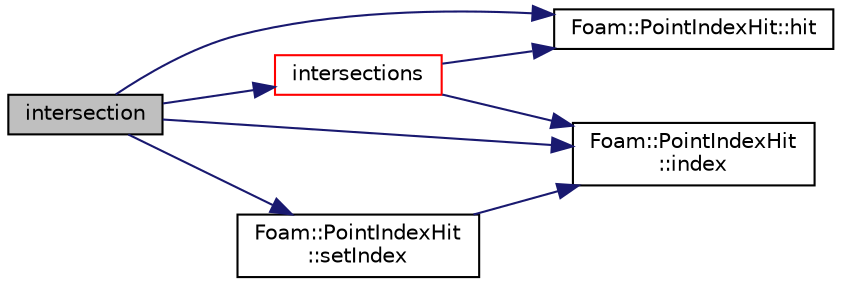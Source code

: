digraph "intersection"
{
  bgcolor="transparent";
  edge [fontname="Helvetica",fontsize="10",labelfontname="Helvetica",labelfontsize="10"];
  node [fontname="Helvetica",fontsize="10",shape=record];
  rankdir="LR";
  Node774 [label="intersection",height=0.2,width=0.4,color="black", fillcolor="grey75", style="filled", fontcolor="black"];
  Node774 -> Node775 [color="midnightblue",fontsize="10",style="solid",fontname="Helvetica"];
  Node775 [label="Foam::PointIndexHit::hit",height=0.2,width=0.4,color="black",URL="$a28721.html#aee8dc30bf27cefe419b15f96e594c155",tooltip="Is there a hit. "];
  Node774 -> Node776 [color="midnightblue",fontsize="10",style="solid",fontname="Helvetica"];
  Node776 [label="Foam::PointIndexHit\l::index",height=0.2,width=0.4,color="black",URL="$a28721.html#a4a438520bb14406481732edc13c119c7",tooltip="Return index. "];
  Node774 -> Node777 [color="midnightblue",fontsize="10",style="solid",fontname="Helvetica"];
  Node777 [label="intersections",height=0.2,width=0.4,color="red",URL="$a26249.html#a65e0e8fe8652ef5a550714155f183668",tooltip="Find all intersections of boundary within segment pStart .. pEnd. "];
  Node777 -> Node775 [color="midnightblue",fontsize="10",style="solid",fontname="Helvetica"];
  Node777 -> Node776 [color="midnightblue",fontsize="10",style="solid",fontname="Helvetica"];
  Node774 -> Node828 [color="midnightblue",fontsize="10",style="solid",fontname="Helvetica"];
  Node828 [label="Foam::PointIndexHit\l::setIndex",height=0.2,width=0.4,color="black",URL="$a28721.html#af1194cc388e0880f1a5d4b21528bbff1"];
  Node828 -> Node776 [color="midnightblue",fontsize="10",style="solid",fontname="Helvetica"];
}
